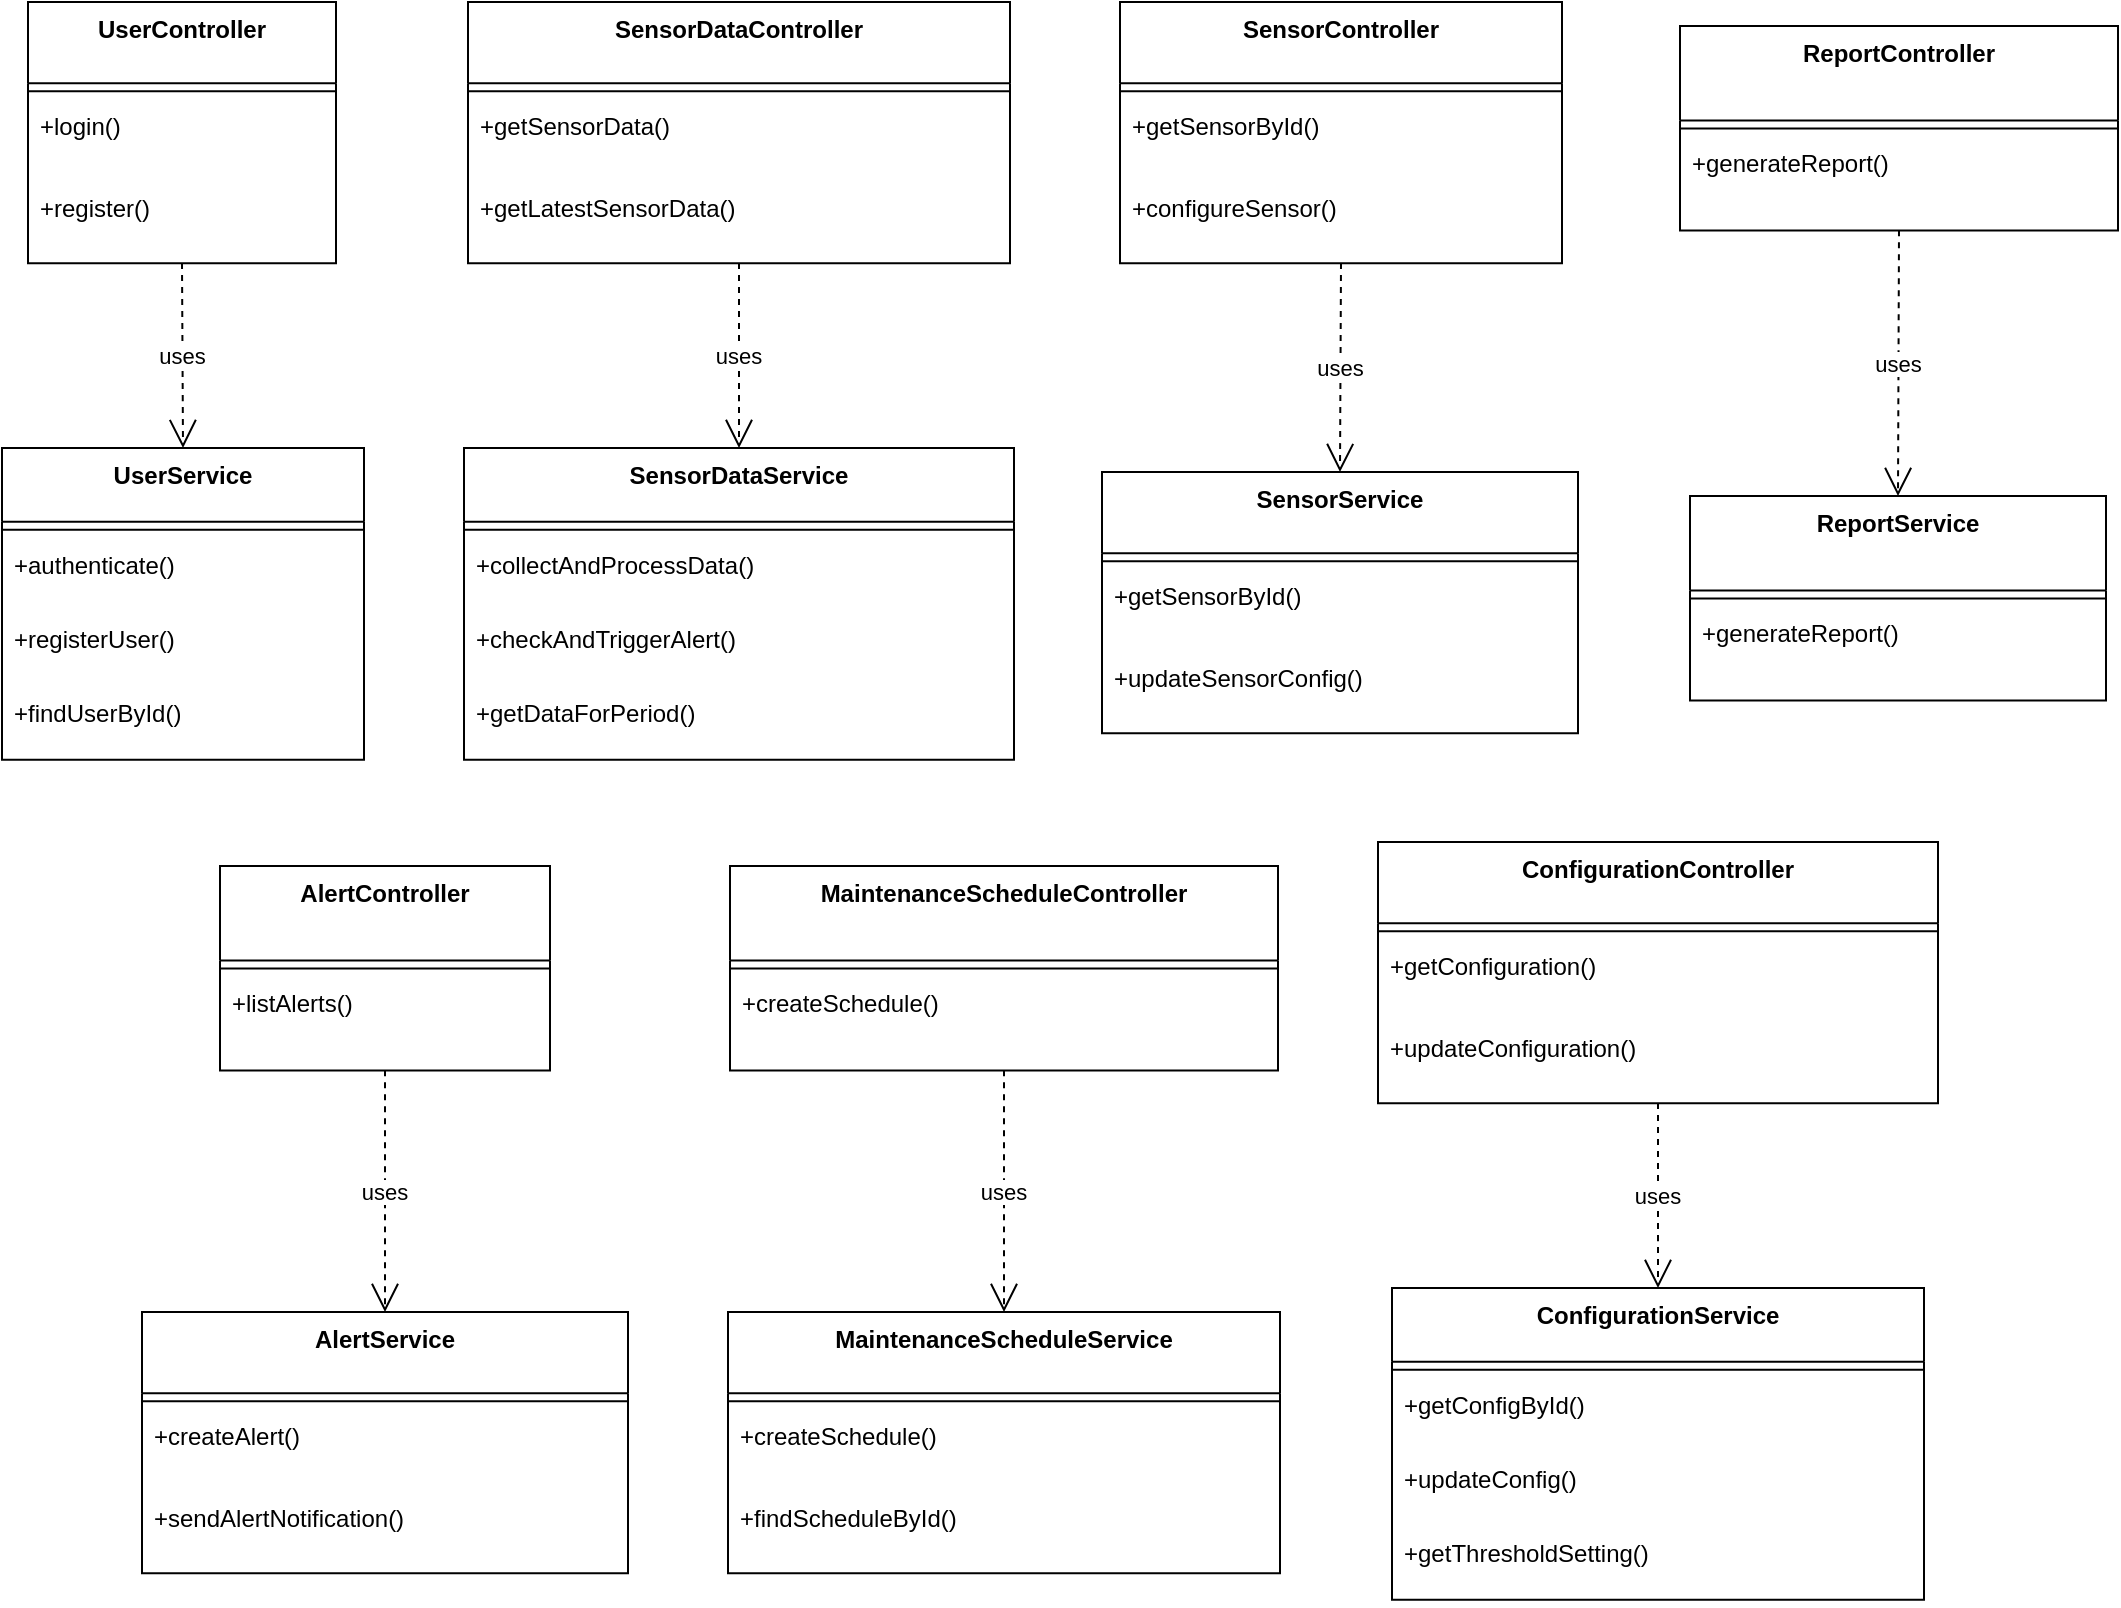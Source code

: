 <mxfile version="26.1.1">
  <diagram name="第 1 页" id="ph39k5ufPcvVWEnPMKcz">
    <mxGraphModel dx="3053" dy="2058" grid="1" gridSize="10" guides="1" tooltips="1" connect="1" arrows="1" fold="1" page="1" pageScale="1" pageWidth="827" pageHeight="1169" math="0" shadow="0">
      <root>
        <mxCell id="0" />
        <mxCell id="1" parent="0" />
        <mxCell id="IPOVJZ6B6GiX1Tb60mH--1" value="UserController" style="swimlane;fontStyle=1;align=center;verticalAlign=top;childLayout=stackLayout;horizontal=1;startSize=40.571;horizontalStack=0;resizeParent=1;resizeParentMax=0;resizeLast=0;collapsible=0;marginBottom=0;" vertex="1" parent="1">
          <mxGeometry x="33" y="20" width="154" height="130.571" as="geometry" />
        </mxCell>
        <mxCell id="IPOVJZ6B6GiX1Tb60mH--2" style="line;strokeWidth=1;fillColor=none;align=left;verticalAlign=middle;spacingTop=-1;spacingLeft=3;spacingRight=3;rotatable=0;labelPosition=right;points=[];portConstraint=eastwest;strokeColor=inherit;" vertex="1" parent="IPOVJZ6B6GiX1Tb60mH--1">
          <mxGeometry y="40.571" width="154" height="8" as="geometry" />
        </mxCell>
        <mxCell id="IPOVJZ6B6GiX1Tb60mH--3" value="+login()" style="text;strokeColor=none;fillColor=none;align=left;verticalAlign=top;spacingLeft=4;spacingRight=4;overflow=hidden;rotatable=0;points=[[0,0.5],[1,0.5]];portConstraint=eastwest;" vertex="1" parent="IPOVJZ6B6GiX1Tb60mH--1">
          <mxGeometry y="48.571" width="154" height="41" as="geometry" />
        </mxCell>
        <mxCell id="IPOVJZ6B6GiX1Tb60mH--4" value="+register()" style="text;strokeColor=none;fillColor=none;align=left;verticalAlign=top;spacingLeft=4;spacingRight=4;overflow=hidden;rotatable=0;points=[[0,0.5],[1,0.5]];portConstraint=eastwest;" vertex="1" parent="IPOVJZ6B6GiX1Tb60mH--1">
          <mxGeometry y="89.571" width="154" height="41" as="geometry" />
        </mxCell>
        <mxCell id="IPOVJZ6B6GiX1Tb60mH--5" value="SensorDataController" style="swimlane;fontStyle=1;align=center;verticalAlign=top;childLayout=stackLayout;horizontal=1;startSize=40.571;horizontalStack=0;resizeParent=1;resizeParentMax=0;resizeLast=0;collapsible=0;marginBottom=0;" vertex="1" parent="1">
          <mxGeometry x="253" y="20" width="271" height="130.571" as="geometry" />
        </mxCell>
        <mxCell id="IPOVJZ6B6GiX1Tb60mH--6" style="line;strokeWidth=1;fillColor=none;align=left;verticalAlign=middle;spacingTop=-1;spacingLeft=3;spacingRight=3;rotatable=0;labelPosition=right;points=[];portConstraint=eastwest;strokeColor=inherit;" vertex="1" parent="IPOVJZ6B6GiX1Tb60mH--5">
          <mxGeometry y="40.571" width="271" height="8" as="geometry" />
        </mxCell>
        <mxCell id="IPOVJZ6B6GiX1Tb60mH--7" value="+getSensorData()" style="text;strokeColor=none;fillColor=none;align=left;verticalAlign=top;spacingLeft=4;spacingRight=4;overflow=hidden;rotatable=0;points=[[0,0.5],[1,0.5]];portConstraint=eastwest;" vertex="1" parent="IPOVJZ6B6GiX1Tb60mH--5">
          <mxGeometry y="48.571" width="271" height="41" as="geometry" />
        </mxCell>
        <mxCell id="IPOVJZ6B6GiX1Tb60mH--8" value="+getLatestSensorData()" style="text;strokeColor=none;fillColor=none;align=left;verticalAlign=top;spacingLeft=4;spacingRight=4;overflow=hidden;rotatable=0;points=[[0,0.5],[1,0.5]];portConstraint=eastwest;" vertex="1" parent="IPOVJZ6B6GiX1Tb60mH--5">
          <mxGeometry y="89.571" width="271" height="41" as="geometry" />
        </mxCell>
        <mxCell id="IPOVJZ6B6GiX1Tb60mH--9" value="SensorController" style="swimlane;fontStyle=1;align=center;verticalAlign=top;childLayout=stackLayout;horizontal=1;startSize=40.571;horizontalStack=0;resizeParent=1;resizeParentMax=0;resizeLast=0;collapsible=0;marginBottom=0;" vertex="1" parent="1">
          <mxGeometry x="579" y="20" width="221" height="130.571" as="geometry" />
        </mxCell>
        <mxCell id="IPOVJZ6B6GiX1Tb60mH--10" style="line;strokeWidth=1;fillColor=none;align=left;verticalAlign=middle;spacingTop=-1;spacingLeft=3;spacingRight=3;rotatable=0;labelPosition=right;points=[];portConstraint=eastwest;strokeColor=inherit;" vertex="1" parent="IPOVJZ6B6GiX1Tb60mH--9">
          <mxGeometry y="40.571" width="221" height="8" as="geometry" />
        </mxCell>
        <mxCell id="IPOVJZ6B6GiX1Tb60mH--11" value="+getSensorById()" style="text;strokeColor=none;fillColor=none;align=left;verticalAlign=top;spacingLeft=4;spacingRight=4;overflow=hidden;rotatable=0;points=[[0,0.5],[1,0.5]];portConstraint=eastwest;" vertex="1" parent="IPOVJZ6B6GiX1Tb60mH--9">
          <mxGeometry y="48.571" width="221" height="41" as="geometry" />
        </mxCell>
        <mxCell id="IPOVJZ6B6GiX1Tb60mH--12" value="+configureSensor()" style="text;strokeColor=none;fillColor=none;align=left;verticalAlign=top;spacingLeft=4;spacingRight=4;overflow=hidden;rotatable=0;points=[[0,0.5],[1,0.5]];portConstraint=eastwest;" vertex="1" parent="IPOVJZ6B6GiX1Tb60mH--9">
          <mxGeometry y="89.571" width="221" height="41" as="geometry" />
        </mxCell>
        <mxCell id="IPOVJZ6B6GiX1Tb60mH--13" value="ReportController" style="swimlane;fontStyle=1;align=center;verticalAlign=top;childLayout=stackLayout;horizontal=1;startSize=47.2;horizontalStack=0;resizeParent=1;resizeParentMax=0;resizeLast=0;collapsible=0;marginBottom=0;" vertex="1" parent="1">
          <mxGeometry x="859" y="32" width="219" height="102.2" as="geometry" />
        </mxCell>
        <mxCell id="IPOVJZ6B6GiX1Tb60mH--14" style="line;strokeWidth=1;fillColor=none;align=left;verticalAlign=middle;spacingTop=-1;spacingLeft=3;spacingRight=3;rotatable=0;labelPosition=right;points=[];portConstraint=eastwest;strokeColor=inherit;" vertex="1" parent="IPOVJZ6B6GiX1Tb60mH--13">
          <mxGeometry y="47.2" width="219" height="8" as="geometry" />
        </mxCell>
        <mxCell id="IPOVJZ6B6GiX1Tb60mH--15" value="+generateReport()" style="text;strokeColor=none;fillColor=none;align=left;verticalAlign=top;spacingLeft=4;spacingRight=4;overflow=hidden;rotatable=0;points=[[0,0.5],[1,0.5]];portConstraint=eastwest;" vertex="1" parent="IPOVJZ6B6GiX1Tb60mH--13">
          <mxGeometry y="55.2" width="219" height="47" as="geometry" />
        </mxCell>
        <mxCell id="IPOVJZ6B6GiX1Tb60mH--16" value="AlertController" style="swimlane;fontStyle=1;align=center;verticalAlign=top;childLayout=stackLayout;horizontal=1;startSize=47.2;horizontalStack=0;resizeParent=1;resizeParentMax=0;resizeLast=0;collapsible=0;marginBottom=0;" vertex="1" parent="1">
          <mxGeometry x="129" y="452" width="165" height="102.2" as="geometry" />
        </mxCell>
        <mxCell id="IPOVJZ6B6GiX1Tb60mH--17" style="line;strokeWidth=1;fillColor=none;align=left;verticalAlign=middle;spacingTop=-1;spacingLeft=3;spacingRight=3;rotatable=0;labelPosition=right;points=[];portConstraint=eastwest;strokeColor=inherit;" vertex="1" parent="IPOVJZ6B6GiX1Tb60mH--16">
          <mxGeometry y="47.2" width="165" height="8" as="geometry" />
        </mxCell>
        <mxCell id="IPOVJZ6B6GiX1Tb60mH--18" value="+listAlerts()" style="text;strokeColor=none;fillColor=none;align=left;verticalAlign=top;spacingLeft=4;spacingRight=4;overflow=hidden;rotatable=0;points=[[0,0.5],[1,0.5]];portConstraint=eastwest;" vertex="1" parent="IPOVJZ6B6GiX1Tb60mH--16">
          <mxGeometry y="55.2" width="165" height="47" as="geometry" />
        </mxCell>
        <mxCell id="IPOVJZ6B6GiX1Tb60mH--19" value="MaintenanceScheduleController" style="swimlane;fontStyle=1;align=center;verticalAlign=top;childLayout=stackLayout;horizontal=1;startSize=47.2;horizontalStack=0;resizeParent=1;resizeParentMax=0;resizeLast=0;collapsible=0;marginBottom=0;" vertex="1" parent="1">
          <mxGeometry x="384" y="452" width="274" height="102.2" as="geometry" />
        </mxCell>
        <mxCell id="IPOVJZ6B6GiX1Tb60mH--20" style="line;strokeWidth=1;fillColor=none;align=left;verticalAlign=middle;spacingTop=-1;spacingLeft=3;spacingRight=3;rotatable=0;labelPosition=right;points=[];portConstraint=eastwest;strokeColor=inherit;" vertex="1" parent="IPOVJZ6B6GiX1Tb60mH--19">
          <mxGeometry y="47.2" width="274" height="8" as="geometry" />
        </mxCell>
        <mxCell id="IPOVJZ6B6GiX1Tb60mH--21" value="+createSchedule()" style="text;strokeColor=none;fillColor=none;align=left;verticalAlign=top;spacingLeft=4;spacingRight=4;overflow=hidden;rotatable=0;points=[[0,0.5],[1,0.5]];portConstraint=eastwest;" vertex="1" parent="IPOVJZ6B6GiX1Tb60mH--19">
          <mxGeometry y="55.2" width="274" height="47" as="geometry" />
        </mxCell>
        <mxCell id="IPOVJZ6B6GiX1Tb60mH--22" value="ConfigurationController" style="swimlane;fontStyle=1;align=center;verticalAlign=top;childLayout=stackLayout;horizontal=1;startSize=40.571;horizontalStack=0;resizeParent=1;resizeParentMax=0;resizeLast=0;collapsible=0;marginBottom=0;" vertex="1" parent="1">
          <mxGeometry x="708" y="440" width="280" height="130.571" as="geometry" />
        </mxCell>
        <mxCell id="IPOVJZ6B6GiX1Tb60mH--23" style="line;strokeWidth=1;fillColor=none;align=left;verticalAlign=middle;spacingTop=-1;spacingLeft=3;spacingRight=3;rotatable=0;labelPosition=right;points=[];portConstraint=eastwest;strokeColor=inherit;" vertex="1" parent="IPOVJZ6B6GiX1Tb60mH--22">
          <mxGeometry y="40.571" width="280" height="8" as="geometry" />
        </mxCell>
        <mxCell id="IPOVJZ6B6GiX1Tb60mH--24" value="+getConfiguration()" style="text;strokeColor=none;fillColor=none;align=left;verticalAlign=top;spacingLeft=4;spacingRight=4;overflow=hidden;rotatable=0;points=[[0,0.5],[1,0.5]];portConstraint=eastwest;" vertex="1" parent="IPOVJZ6B6GiX1Tb60mH--22">
          <mxGeometry y="48.571" width="280" height="41" as="geometry" />
        </mxCell>
        <mxCell id="IPOVJZ6B6GiX1Tb60mH--25" value="+updateConfiguration()" style="text;strokeColor=none;fillColor=none;align=left;verticalAlign=top;spacingLeft=4;spacingRight=4;overflow=hidden;rotatable=0;points=[[0,0.5],[1,0.5]];portConstraint=eastwest;" vertex="1" parent="IPOVJZ6B6GiX1Tb60mH--22">
          <mxGeometry y="89.571" width="280" height="41" as="geometry" />
        </mxCell>
        <mxCell id="IPOVJZ6B6GiX1Tb60mH--26" value="UserService" style="swimlane;fontStyle=1;align=center;verticalAlign=top;childLayout=stackLayout;horizontal=1;startSize=36.889;horizontalStack=0;resizeParent=1;resizeParentMax=0;resizeLast=0;collapsible=0;marginBottom=0;" vertex="1" parent="1">
          <mxGeometry x="20" y="243" width="181" height="155.889" as="geometry" />
        </mxCell>
        <mxCell id="IPOVJZ6B6GiX1Tb60mH--27" style="line;strokeWidth=1;fillColor=none;align=left;verticalAlign=middle;spacingTop=-1;spacingLeft=3;spacingRight=3;rotatable=0;labelPosition=right;points=[];portConstraint=eastwest;strokeColor=inherit;" vertex="1" parent="IPOVJZ6B6GiX1Tb60mH--26">
          <mxGeometry y="36.889" width="181" height="8" as="geometry" />
        </mxCell>
        <mxCell id="IPOVJZ6B6GiX1Tb60mH--28" value="+authenticate()" style="text;strokeColor=none;fillColor=none;align=left;verticalAlign=top;spacingLeft=4;spacingRight=4;overflow=hidden;rotatable=0;points=[[0,0.5],[1,0.5]];portConstraint=eastwest;" vertex="1" parent="IPOVJZ6B6GiX1Tb60mH--26">
          <mxGeometry y="44.889" width="181" height="37" as="geometry" />
        </mxCell>
        <mxCell id="IPOVJZ6B6GiX1Tb60mH--29" value="+registerUser()" style="text;strokeColor=none;fillColor=none;align=left;verticalAlign=top;spacingLeft=4;spacingRight=4;overflow=hidden;rotatable=0;points=[[0,0.5],[1,0.5]];portConstraint=eastwest;" vertex="1" parent="IPOVJZ6B6GiX1Tb60mH--26">
          <mxGeometry y="81.889" width="181" height="37" as="geometry" />
        </mxCell>
        <mxCell id="IPOVJZ6B6GiX1Tb60mH--30" value="+findUserById()" style="text;strokeColor=none;fillColor=none;align=left;verticalAlign=top;spacingLeft=4;spacingRight=4;overflow=hidden;rotatable=0;points=[[0,0.5],[1,0.5]];portConstraint=eastwest;" vertex="1" parent="IPOVJZ6B6GiX1Tb60mH--26">
          <mxGeometry y="118.889" width="181" height="37" as="geometry" />
        </mxCell>
        <mxCell id="IPOVJZ6B6GiX1Tb60mH--31" value="SensorDataService" style="swimlane;fontStyle=1;align=center;verticalAlign=top;childLayout=stackLayout;horizontal=1;startSize=36.889;horizontalStack=0;resizeParent=1;resizeParentMax=0;resizeLast=0;collapsible=0;marginBottom=0;" vertex="1" parent="1">
          <mxGeometry x="251" y="243" width="275" height="155.889" as="geometry" />
        </mxCell>
        <mxCell id="IPOVJZ6B6GiX1Tb60mH--32" style="line;strokeWidth=1;fillColor=none;align=left;verticalAlign=middle;spacingTop=-1;spacingLeft=3;spacingRight=3;rotatable=0;labelPosition=right;points=[];portConstraint=eastwest;strokeColor=inherit;" vertex="1" parent="IPOVJZ6B6GiX1Tb60mH--31">
          <mxGeometry y="36.889" width="275" height="8" as="geometry" />
        </mxCell>
        <mxCell id="IPOVJZ6B6GiX1Tb60mH--33" value="+collectAndProcessData()" style="text;strokeColor=none;fillColor=none;align=left;verticalAlign=top;spacingLeft=4;spacingRight=4;overflow=hidden;rotatable=0;points=[[0,0.5],[1,0.5]];portConstraint=eastwest;" vertex="1" parent="IPOVJZ6B6GiX1Tb60mH--31">
          <mxGeometry y="44.889" width="275" height="37" as="geometry" />
        </mxCell>
        <mxCell id="IPOVJZ6B6GiX1Tb60mH--34" value="+checkAndTriggerAlert()" style="text;strokeColor=none;fillColor=none;align=left;verticalAlign=top;spacingLeft=4;spacingRight=4;overflow=hidden;rotatable=0;points=[[0,0.5],[1,0.5]];portConstraint=eastwest;" vertex="1" parent="IPOVJZ6B6GiX1Tb60mH--31">
          <mxGeometry y="81.889" width="275" height="37" as="geometry" />
        </mxCell>
        <mxCell id="IPOVJZ6B6GiX1Tb60mH--35" value="+getDataForPeriod()" style="text;strokeColor=none;fillColor=none;align=left;verticalAlign=top;spacingLeft=4;spacingRight=4;overflow=hidden;rotatable=0;points=[[0,0.5],[1,0.5]];portConstraint=eastwest;" vertex="1" parent="IPOVJZ6B6GiX1Tb60mH--31">
          <mxGeometry y="118.889" width="275" height="37" as="geometry" />
        </mxCell>
        <mxCell id="IPOVJZ6B6GiX1Tb60mH--36" value="SensorService" style="swimlane;fontStyle=1;align=center;verticalAlign=top;childLayout=stackLayout;horizontal=1;startSize=40.571;horizontalStack=0;resizeParent=1;resizeParentMax=0;resizeLast=0;collapsible=0;marginBottom=0;" vertex="1" parent="1">
          <mxGeometry x="570" y="255" width="238" height="130.571" as="geometry" />
        </mxCell>
        <mxCell id="IPOVJZ6B6GiX1Tb60mH--37" style="line;strokeWidth=1;fillColor=none;align=left;verticalAlign=middle;spacingTop=-1;spacingLeft=3;spacingRight=3;rotatable=0;labelPosition=right;points=[];portConstraint=eastwest;strokeColor=inherit;" vertex="1" parent="IPOVJZ6B6GiX1Tb60mH--36">
          <mxGeometry y="40.571" width="238" height="8" as="geometry" />
        </mxCell>
        <mxCell id="IPOVJZ6B6GiX1Tb60mH--38" value="+getSensorById()" style="text;strokeColor=none;fillColor=none;align=left;verticalAlign=top;spacingLeft=4;spacingRight=4;overflow=hidden;rotatable=0;points=[[0,0.5],[1,0.5]];portConstraint=eastwest;" vertex="1" parent="IPOVJZ6B6GiX1Tb60mH--36">
          <mxGeometry y="48.571" width="238" height="41" as="geometry" />
        </mxCell>
        <mxCell id="IPOVJZ6B6GiX1Tb60mH--39" value="+updateSensorConfig()" style="text;strokeColor=none;fillColor=none;align=left;verticalAlign=top;spacingLeft=4;spacingRight=4;overflow=hidden;rotatable=0;points=[[0,0.5],[1,0.5]];portConstraint=eastwest;" vertex="1" parent="IPOVJZ6B6GiX1Tb60mH--36">
          <mxGeometry y="89.571" width="238" height="41" as="geometry" />
        </mxCell>
        <mxCell id="IPOVJZ6B6GiX1Tb60mH--40" value="ReportService" style="swimlane;fontStyle=1;align=center;verticalAlign=top;childLayout=stackLayout;horizontal=1;startSize=47.2;horizontalStack=0;resizeParent=1;resizeParentMax=0;resizeLast=0;collapsible=0;marginBottom=0;" vertex="1" parent="1">
          <mxGeometry x="864" y="267" width="208" height="102.2" as="geometry" />
        </mxCell>
        <mxCell id="IPOVJZ6B6GiX1Tb60mH--41" style="line;strokeWidth=1;fillColor=none;align=left;verticalAlign=middle;spacingTop=-1;spacingLeft=3;spacingRight=3;rotatable=0;labelPosition=right;points=[];portConstraint=eastwest;strokeColor=inherit;" vertex="1" parent="IPOVJZ6B6GiX1Tb60mH--40">
          <mxGeometry y="47.2" width="208" height="8" as="geometry" />
        </mxCell>
        <mxCell id="IPOVJZ6B6GiX1Tb60mH--42" value="+generateReport()" style="text;strokeColor=none;fillColor=none;align=left;verticalAlign=top;spacingLeft=4;spacingRight=4;overflow=hidden;rotatable=0;points=[[0,0.5],[1,0.5]];portConstraint=eastwest;" vertex="1" parent="IPOVJZ6B6GiX1Tb60mH--40">
          <mxGeometry y="55.2" width="208" height="47" as="geometry" />
        </mxCell>
        <mxCell id="IPOVJZ6B6GiX1Tb60mH--43" value="AlertService" style="swimlane;fontStyle=1;align=center;verticalAlign=top;childLayout=stackLayout;horizontal=1;startSize=40.571;horizontalStack=0;resizeParent=1;resizeParentMax=0;resizeLast=0;collapsible=0;marginBottom=0;" vertex="1" parent="1">
          <mxGeometry x="90" y="675" width="243" height="130.571" as="geometry" />
        </mxCell>
        <mxCell id="IPOVJZ6B6GiX1Tb60mH--44" style="line;strokeWidth=1;fillColor=none;align=left;verticalAlign=middle;spacingTop=-1;spacingLeft=3;spacingRight=3;rotatable=0;labelPosition=right;points=[];portConstraint=eastwest;strokeColor=inherit;" vertex="1" parent="IPOVJZ6B6GiX1Tb60mH--43">
          <mxGeometry y="40.571" width="243" height="8" as="geometry" />
        </mxCell>
        <mxCell id="IPOVJZ6B6GiX1Tb60mH--45" value="+createAlert()" style="text;strokeColor=none;fillColor=none;align=left;verticalAlign=top;spacingLeft=4;spacingRight=4;overflow=hidden;rotatable=0;points=[[0,0.5],[1,0.5]];portConstraint=eastwest;" vertex="1" parent="IPOVJZ6B6GiX1Tb60mH--43">
          <mxGeometry y="48.571" width="243" height="41" as="geometry" />
        </mxCell>
        <mxCell id="IPOVJZ6B6GiX1Tb60mH--46" value="+sendAlertNotification()" style="text;strokeColor=none;fillColor=none;align=left;verticalAlign=top;spacingLeft=4;spacingRight=4;overflow=hidden;rotatable=0;points=[[0,0.5],[1,0.5]];portConstraint=eastwest;" vertex="1" parent="IPOVJZ6B6GiX1Tb60mH--43">
          <mxGeometry y="89.571" width="243" height="41" as="geometry" />
        </mxCell>
        <mxCell id="IPOVJZ6B6GiX1Tb60mH--47" value="MaintenanceScheduleService" style="swimlane;fontStyle=1;align=center;verticalAlign=top;childLayout=stackLayout;horizontal=1;startSize=40.571;horizontalStack=0;resizeParent=1;resizeParentMax=0;resizeLast=0;collapsible=0;marginBottom=0;" vertex="1" parent="1">
          <mxGeometry x="383" y="675" width="276" height="130.571" as="geometry" />
        </mxCell>
        <mxCell id="IPOVJZ6B6GiX1Tb60mH--48" style="line;strokeWidth=1;fillColor=none;align=left;verticalAlign=middle;spacingTop=-1;spacingLeft=3;spacingRight=3;rotatable=0;labelPosition=right;points=[];portConstraint=eastwest;strokeColor=inherit;" vertex="1" parent="IPOVJZ6B6GiX1Tb60mH--47">
          <mxGeometry y="40.571" width="276" height="8" as="geometry" />
        </mxCell>
        <mxCell id="IPOVJZ6B6GiX1Tb60mH--49" value="+createSchedule()" style="text;strokeColor=none;fillColor=none;align=left;verticalAlign=top;spacingLeft=4;spacingRight=4;overflow=hidden;rotatable=0;points=[[0,0.5],[1,0.5]];portConstraint=eastwest;" vertex="1" parent="IPOVJZ6B6GiX1Tb60mH--47">
          <mxGeometry y="48.571" width="276" height="41" as="geometry" />
        </mxCell>
        <mxCell id="IPOVJZ6B6GiX1Tb60mH--50" value="+findScheduleById()" style="text;strokeColor=none;fillColor=none;align=left;verticalAlign=top;spacingLeft=4;spacingRight=4;overflow=hidden;rotatable=0;points=[[0,0.5],[1,0.5]];portConstraint=eastwest;" vertex="1" parent="IPOVJZ6B6GiX1Tb60mH--47">
          <mxGeometry y="89.571" width="276" height="41" as="geometry" />
        </mxCell>
        <mxCell id="IPOVJZ6B6GiX1Tb60mH--51" value="ConfigurationService" style="swimlane;fontStyle=1;align=center;verticalAlign=top;childLayout=stackLayout;horizontal=1;startSize=36.889;horizontalStack=0;resizeParent=1;resizeParentMax=0;resizeLast=0;collapsible=0;marginBottom=0;" vertex="1" parent="1">
          <mxGeometry x="715" y="663" width="266" height="155.889" as="geometry" />
        </mxCell>
        <mxCell id="IPOVJZ6B6GiX1Tb60mH--52" style="line;strokeWidth=1;fillColor=none;align=left;verticalAlign=middle;spacingTop=-1;spacingLeft=3;spacingRight=3;rotatable=0;labelPosition=right;points=[];portConstraint=eastwest;strokeColor=inherit;" vertex="1" parent="IPOVJZ6B6GiX1Tb60mH--51">
          <mxGeometry y="36.889" width="266" height="8" as="geometry" />
        </mxCell>
        <mxCell id="IPOVJZ6B6GiX1Tb60mH--53" value="+getConfigById()" style="text;strokeColor=none;fillColor=none;align=left;verticalAlign=top;spacingLeft=4;spacingRight=4;overflow=hidden;rotatable=0;points=[[0,0.5],[1,0.5]];portConstraint=eastwest;" vertex="1" parent="IPOVJZ6B6GiX1Tb60mH--51">
          <mxGeometry y="44.889" width="266" height="37" as="geometry" />
        </mxCell>
        <mxCell id="IPOVJZ6B6GiX1Tb60mH--54" value="+updateConfig()" style="text;strokeColor=none;fillColor=none;align=left;verticalAlign=top;spacingLeft=4;spacingRight=4;overflow=hidden;rotatable=0;points=[[0,0.5],[1,0.5]];portConstraint=eastwest;" vertex="1" parent="IPOVJZ6B6GiX1Tb60mH--51">
          <mxGeometry y="81.889" width="266" height="37" as="geometry" />
        </mxCell>
        <mxCell id="IPOVJZ6B6GiX1Tb60mH--55" value="+getThresholdSetting()" style="text;strokeColor=none;fillColor=none;align=left;verticalAlign=top;spacingLeft=4;spacingRight=4;overflow=hidden;rotatable=0;points=[[0,0.5],[1,0.5]];portConstraint=eastwest;" vertex="1" parent="IPOVJZ6B6GiX1Tb60mH--51">
          <mxGeometry y="118.889" width="266" height="37" as="geometry" />
        </mxCell>
        <mxCell id="IPOVJZ6B6GiX1Tb60mH--56" value="uses" style="curved=1;dashed=1;startArrow=none;endArrow=open;endSize=12;exitX=0.5;exitY=1;entryX=0.5;entryY=0;rounded=0;" edge="1" parent="1" source="IPOVJZ6B6GiX1Tb60mH--1" target="IPOVJZ6B6GiX1Tb60mH--26">
          <mxGeometry relative="1" as="geometry">
            <Array as="points" />
          </mxGeometry>
        </mxCell>
        <mxCell id="IPOVJZ6B6GiX1Tb60mH--57" value="uses" style="curved=1;dashed=1;startArrow=none;endArrow=open;endSize=12;exitX=0.5;exitY=1;entryX=0.5;entryY=0;rounded=0;" edge="1" parent="1" source="IPOVJZ6B6GiX1Tb60mH--5" target="IPOVJZ6B6GiX1Tb60mH--31">
          <mxGeometry relative="1" as="geometry">
            <Array as="points" />
          </mxGeometry>
        </mxCell>
        <mxCell id="IPOVJZ6B6GiX1Tb60mH--58" value="uses" style="curved=1;dashed=1;startArrow=none;endArrow=open;endSize=12;exitX=0.5;exitY=1;entryX=0.5;entryY=0;rounded=0;" edge="1" parent="1" source="IPOVJZ6B6GiX1Tb60mH--9" target="IPOVJZ6B6GiX1Tb60mH--36">
          <mxGeometry relative="1" as="geometry">
            <Array as="points" />
          </mxGeometry>
        </mxCell>
        <mxCell id="IPOVJZ6B6GiX1Tb60mH--59" value="uses" style="curved=1;dashed=1;startArrow=none;endArrow=open;endSize=12;exitX=0.5;exitY=1;entryX=0.5;entryY=0;rounded=0;" edge="1" parent="1" source="IPOVJZ6B6GiX1Tb60mH--13" target="IPOVJZ6B6GiX1Tb60mH--40">
          <mxGeometry relative="1" as="geometry">
            <Array as="points" />
          </mxGeometry>
        </mxCell>
        <mxCell id="IPOVJZ6B6GiX1Tb60mH--60" value="uses" style="curved=1;dashed=1;startArrow=none;endArrow=open;endSize=12;exitX=0.5;exitY=1;entryX=0.5;entryY=0;rounded=0;" edge="1" parent="1" source="IPOVJZ6B6GiX1Tb60mH--16" target="IPOVJZ6B6GiX1Tb60mH--43">
          <mxGeometry relative="1" as="geometry">
            <Array as="points" />
          </mxGeometry>
        </mxCell>
        <mxCell id="IPOVJZ6B6GiX1Tb60mH--61" value="uses" style="curved=1;dashed=1;startArrow=none;endArrow=open;endSize=12;exitX=0.5;exitY=1;entryX=0.5;entryY=0;rounded=0;" edge="1" parent="1" source="IPOVJZ6B6GiX1Tb60mH--19" target="IPOVJZ6B6GiX1Tb60mH--47">
          <mxGeometry relative="1" as="geometry">
            <Array as="points" />
          </mxGeometry>
        </mxCell>
        <mxCell id="IPOVJZ6B6GiX1Tb60mH--62" value="uses" style="curved=1;dashed=1;startArrow=none;endArrow=open;endSize=12;exitX=0.5;exitY=1;entryX=0.5;entryY=0;rounded=0;" edge="1" parent="1" source="IPOVJZ6B6GiX1Tb60mH--22" target="IPOVJZ6B6GiX1Tb60mH--51">
          <mxGeometry relative="1" as="geometry">
            <Array as="points" />
          </mxGeometry>
        </mxCell>
      </root>
    </mxGraphModel>
  </diagram>
</mxfile>
